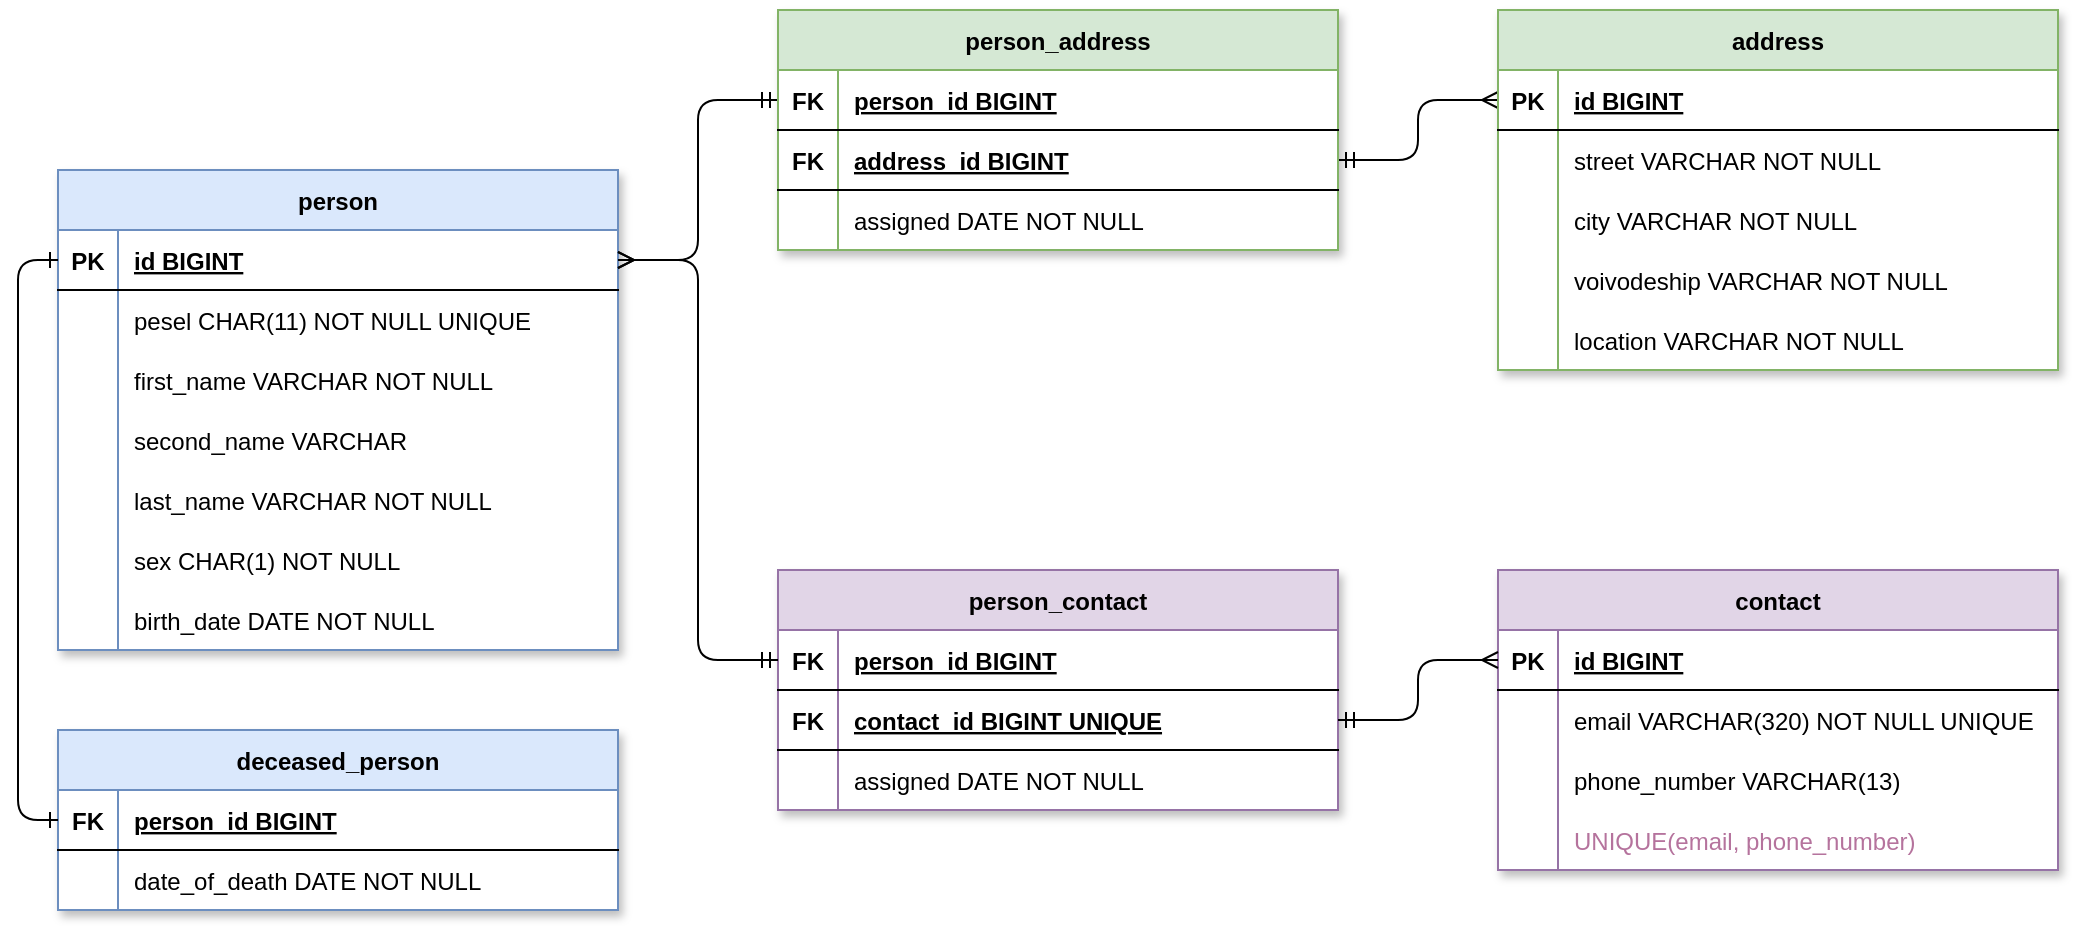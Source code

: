 <mxfile version="13.7.9" type="device"><diagram id="R2lEEEUBdFMjLlhIrx00" name="Page-1"><mxGraphModel dx="1086" dy="806" grid="1" gridSize="10" guides="1" tooltips="1" connect="1" arrows="1" fold="1" page="1" pageScale="1" pageWidth="850" pageHeight="1100" math="0" shadow="0" extFonts="Permanent Marker^https://fonts.googleapis.com/css?family=Permanent+Marker"><root><mxCell id="0"/><mxCell id="1" parent="0"/><mxCell id="APDwuCRq3ze5q7oSZonv-8" value="person" style="shape=table;startSize=30;container=1;collapsible=1;childLayout=tableLayout;fixedRows=1;rowLines=0;fontStyle=1;align=center;resizeLast=1;fillColor=#dae8fc;strokeColor=#6c8ebf;swimlaneFillColor=#ffffff;shadow=1;" parent="1" vertex="1"><mxGeometry x="120" y="120" width="280" height="240" as="geometry"/></mxCell><mxCell id="APDwuCRq3ze5q7oSZonv-9" value="" style="shape=partialRectangle;collapsible=0;dropTarget=0;pointerEvents=0;fillColor=none;points=[[0,0.5],[1,0.5]];portConstraint=eastwest;top=0;left=0;right=0;bottom=1;" parent="APDwuCRq3ze5q7oSZonv-8" vertex="1"><mxGeometry y="30" width="280" height="30" as="geometry"/></mxCell><mxCell id="APDwuCRq3ze5q7oSZonv-10" value="PK" style="shape=partialRectangle;overflow=hidden;connectable=0;fillColor=none;top=0;left=0;bottom=0;right=0;fontStyle=1;" parent="APDwuCRq3ze5q7oSZonv-9" vertex="1"><mxGeometry width="30" height="30" as="geometry"/></mxCell><mxCell id="APDwuCRq3ze5q7oSZonv-11" value="id BIGINT" style="shape=partialRectangle;overflow=hidden;connectable=0;fillColor=none;top=0;left=0;bottom=0;right=0;align=left;spacingLeft=6;fontStyle=5;" parent="APDwuCRq3ze5q7oSZonv-9" vertex="1"><mxGeometry x="30" width="250" height="30" as="geometry"/></mxCell><mxCell id="APDwuCRq3ze5q7oSZonv-19" value="" style="shape=partialRectangle;collapsible=0;dropTarget=0;pointerEvents=0;fillColor=none;points=[[0,0.5],[1,0.5]];portConstraint=eastwest;top=0;left=0;right=0;bottom=0;" parent="APDwuCRq3ze5q7oSZonv-8" vertex="1"><mxGeometry y="60" width="280" height="30" as="geometry"/></mxCell><mxCell id="APDwuCRq3ze5q7oSZonv-20" value="" style="shape=partialRectangle;overflow=hidden;connectable=0;fillColor=none;top=0;left=0;bottom=0;right=0;" parent="APDwuCRq3ze5q7oSZonv-19" vertex="1"><mxGeometry width="30" height="30" as="geometry"/></mxCell><mxCell id="APDwuCRq3ze5q7oSZonv-21" value="pesel CHAR(11) NOT NULL UNIQUE" style="shape=partialRectangle;overflow=hidden;connectable=0;fillColor=none;top=0;left=0;bottom=0;right=0;align=left;spacingLeft=6;" parent="APDwuCRq3ze5q7oSZonv-19" vertex="1"><mxGeometry x="30" width="250" height="30" as="geometry"/></mxCell><mxCell id="APDwuCRq3ze5q7oSZonv-22" value="" style="shape=partialRectangle;collapsible=0;dropTarget=0;pointerEvents=0;fillColor=none;points=[[0,0.5],[1,0.5]];portConstraint=eastwest;top=0;left=0;right=0;bottom=0;" parent="APDwuCRq3ze5q7oSZonv-8" vertex="1"><mxGeometry y="90" width="280" height="30" as="geometry"/></mxCell><mxCell id="APDwuCRq3ze5q7oSZonv-23" value="" style="shape=partialRectangle;overflow=hidden;connectable=0;fillColor=none;top=0;left=0;bottom=0;right=0;" parent="APDwuCRq3ze5q7oSZonv-22" vertex="1"><mxGeometry width="30" height="30" as="geometry"/></mxCell><mxCell id="APDwuCRq3ze5q7oSZonv-24" value="first_name VARCHAR NOT NULL" style="shape=partialRectangle;overflow=hidden;connectable=0;fillColor=none;top=0;left=0;bottom=0;right=0;align=left;spacingLeft=6;" parent="APDwuCRq3ze5q7oSZonv-22" vertex="1"><mxGeometry x="30" width="250" height="30" as="geometry"/></mxCell><mxCell id="APDwuCRq3ze5q7oSZonv-25" value="" style="shape=partialRectangle;collapsible=0;dropTarget=0;pointerEvents=0;fillColor=none;points=[[0,0.5],[1,0.5]];portConstraint=eastwest;top=0;left=0;right=0;bottom=0;" parent="APDwuCRq3ze5q7oSZonv-8" vertex="1"><mxGeometry y="120" width="280" height="30" as="geometry"/></mxCell><mxCell id="APDwuCRq3ze5q7oSZonv-26" value="" style="shape=partialRectangle;overflow=hidden;connectable=0;fillColor=none;top=0;left=0;bottom=0;right=0;" parent="APDwuCRq3ze5q7oSZonv-25" vertex="1"><mxGeometry width="30" height="30" as="geometry"/></mxCell><mxCell id="APDwuCRq3ze5q7oSZonv-27" value="second_name VARCHAR" style="shape=partialRectangle;overflow=hidden;connectable=0;fillColor=none;top=0;left=0;bottom=0;right=0;align=left;spacingLeft=6;" parent="APDwuCRq3ze5q7oSZonv-25" vertex="1"><mxGeometry x="30" width="250" height="30" as="geometry"/></mxCell><mxCell id="APDwuCRq3ze5q7oSZonv-28" value="" style="shape=partialRectangle;collapsible=0;dropTarget=0;pointerEvents=0;fillColor=none;points=[[0,0.5],[1,0.5]];portConstraint=eastwest;top=0;left=0;right=0;bottom=0;" parent="APDwuCRq3ze5q7oSZonv-8" vertex="1"><mxGeometry y="150" width="280" height="30" as="geometry"/></mxCell><mxCell id="APDwuCRq3ze5q7oSZonv-29" value="" style="shape=partialRectangle;overflow=hidden;connectable=0;fillColor=none;top=0;left=0;bottom=0;right=0;" parent="APDwuCRq3ze5q7oSZonv-28" vertex="1"><mxGeometry width="30" height="30" as="geometry"/></mxCell><mxCell id="APDwuCRq3ze5q7oSZonv-30" value="last_name VARCHAR NOT NULL" style="shape=partialRectangle;overflow=hidden;connectable=0;fillColor=none;top=0;left=0;bottom=0;right=0;align=left;spacingLeft=6;" parent="APDwuCRq3ze5q7oSZonv-28" vertex="1"><mxGeometry x="30" width="250" height="30" as="geometry"/></mxCell><mxCell id="L9b7oW_Ez6vHnFngX86j-4" value="" style="shape=partialRectangle;collapsible=0;dropTarget=0;pointerEvents=0;fillColor=none;points=[[0,0.5],[1,0.5]];portConstraint=eastwest;top=0;left=0;right=0;bottom=0;" vertex="1" parent="APDwuCRq3ze5q7oSZonv-8"><mxGeometry y="180" width="280" height="30" as="geometry"/></mxCell><mxCell id="L9b7oW_Ez6vHnFngX86j-5" value="" style="shape=partialRectangle;overflow=hidden;connectable=0;fillColor=none;top=0;left=0;bottom=0;right=0;" vertex="1" parent="L9b7oW_Ez6vHnFngX86j-4"><mxGeometry width="30" height="30" as="geometry"/></mxCell><mxCell id="L9b7oW_Ez6vHnFngX86j-6" value="sex CHAR(1) NOT NULL" style="shape=partialRectangle;overflow=hidden;connectable=0;fillColor=none;top=0;left=0;bottom=0;right=0;align=left;spacingLeft=6;" vertex="1" parent="L9b7oW_Ez6vHnFngX86j-4"><mxGeometry x="30" width="250" height="30" as="geometry"/></mxCell><mxCell id="APDwuCRq3ze5q7oSZonv-31" value="" style="shape=partialRectangle;collapsible=0;dropTarget=0;pointerEvents=0;fillColor=none;points=[[0,0.5],[1,0.5]];portConstraint=eastwest;top=0;left=0;right=0;bottom=0;" parent="APDwuCRq3ze5q7oSZonv-8" vertex="1"><mxGeometry y="210" width="280" height="30" as="geometry"/></mxCell><mxCell id="APDwuCRq3ze5q7oSZonv-32" value="" style="shape=partialRectangle;overflow=hidden;connectable=0;fillColor=none;top=0;left=0;bottom=0;right=0;" parent="APDwuCRq3ze5q7oSZonv-31" vertex="1"><mxGeometry width="30" height="30" as="geometry"/></mxCell><mxCell id="APDwuCRq3ze5q7oSZonv-33" value="birth_date DATE NOT NULL" style="shape=partialRectangle;overflow=hidden;connectable=0;fillColor=none;top=0;left=0;bottom=0;right=0;align=left;spacingLeft=6;" parent="APDwuCRq3ze5q7oSZonv-31" vertex="1"><mxGeometry x="30" width="250" height="30" as="geometry"/></mxCell><mxCell id="VKcSCqXTUpQv2rHO0qdK-4" value="person_contact" style="shape=table;startSize=30;container=1;collapsible=1;childLayout=tableLayout;fixedRows=1;rowLines=0;fontStyle=1;align=center;resizeLast=1;fillColor=#e1d5e7;strokeColor=#9673a6;swimlaneFillColor=#ffffff;shadow=1;" parent="1" vertex="1"><mxGeometry x="480" y="320" width="280" height="120" as="geometry"/></mxCell><mxCell id="VKcSCqXTUpQv2rHO0qdK-5" value="" style="shape=partialRectangle;collapsible=0;dropTarget=0;pointerEvents=0;fillColor=none;points=[[0,0.5],[1,0.5]];portConstraint=eastwest;top=0;left=0;right=0;bottom=1;" parent="VKcSCqXTUpQv2rHO0qdK-4" vertex="1"><mxGeometry y="30" width="280" height="30" as="geometry"/></mxCell><mxCell id="VKcSCqXTUpQv2rHO0qdK-6" value="FK" style="shape=partialRectangle;overflow=hidden;connectable=0;fillColor=none;top=0;left=0;bottom=0;right=0;fontStyle=1;" parent="VKcSCqXTUpQv2rHO0qdK-5" vertex="1"><mxGeometry width="30" height="30" as="geometry"/></mxCell><mxCell id="VKcSCqXTUpQv2rHO0qdK-7" value="person_id BIGINT" style="shape=partialRectangle;overflow=hidden;connectable=0;fillColor=none;top=0;left=0;bottom=0;right=0;align=left;spacingLeft=6;fontStyle=5;" parent="VKcSCqXTUpQv2rHO0qdK-5" vertex="1"><mxGeometry x="30" width="250" height="30" as="geometry"/></mxCell><mxCell id="VKcSCqXTUpQv2rHO0qdK-14" value="" style="shape=partialRectangle;collapsible=0;dropTarget=0;pointerEvents=0;fillColor=none;points=[[0,0.5],[1,0.5]];portConstraint=eastwest;top=0;left=0;right=0;bottom=1;" parent="VKcSCqXTUpQv2rHO0qdK-4" vertex="1"><mxGeometry y="60" width="280" height="30" as="geometry"/></mxCell><mxCell id="VKcSCqXTUpQv2rHO0qdK-15" value="FK" style="shape=partialRectangle;overflow=hidden;connectable=0;fillColor=none;top=0;left=0;bottom=0;right=0;fontStyle=1;" parent="VKcSCqXTUpQv2rHO0qdK-14" vertex="1"><mxGeometry width="30" height="30" as="geometry"/></mxCell><mxCell id="VKcSCqXTUpQv2rHO0qdK-16" value="contact_id BIGINT UNIQUE" style="shape=partialRectangle;overflow=hidden;connectable=0;fillColor=none;top=0;left=0;bottom=0;right=0;align=left;spacingLeft=6;fontStyle=5;" parent="VKcSCqXTUpQv2rHO0qdK-14" vertex="1"><mxGeometry x="30" width="250" height="30" as="geometry"/></mxCell><mxCell id="VKcSCqXTUpQv2rHO0qdK-29" value="" style="shape=partialRectangle;collapsible=0;dropTarget=0;pointerEvents=0;fillColor=none;points=[[0,0.5],[1,0.5]];portConstraint=eastwest;top=0;left=0;right=0;bottom=1;strokeColor=none;" parent="VKcSCqXTUpQv2rHO0qdK-4" vertex="1"><mxGeometry y="90" width="280" height="30" as="geometry"/></mxCell><mxCell id="VKcSCqXTUpQv2rHO0qdK-30" value="" style="shape=partialRectangle;overflow=hidden;connectable=0;fillColor=none;top=0;left=0;bottom=0;right=0;fontStyle=1;" parent="VKcSCqXTUpQv2rHO0qdK-29" vertex="1"><mxGeometry width="30" height="30" as="geometry"/></mxCell><mxCell id="VKcSCqXTUpQv2rHO0qdK-31" value="assigned DATE NOT NULL" style="shape=partialRectangle;overflow=hidden;connectable=0;fillColor=none;top=0;left=0;bottom=0;right=0;align=left;spacingLeft=6;fontStyle=0;" parent="VKcSCqXTUpQv2rHO0qdK-29" vertex="1"><mxGeometry x="30" width="250" height="30" as="geometry"/></mxCell><mxCell id="APDwuCRq3ze5q7oSZonv-1" value="contact" style="shape=table;startSize=30;container=1;collapsible=1;childLayout=tableLayout;fixedRows=1;rowLines=0;fontStyle=1;align=center;resizeLast=1;fillColor=#e1d5e7;strokeColor=#9673a6;swimlaneFillColor=#ffffff;shadow=1;" parent="1" vertex="1"><mxGeometry x="840" y="320" width="280" height="150" as="geometry"/></mxCell><mxCell id="APDwuCRq3ze5q7oSZonv-2" value="" style="shape=partialRectangle;collapsible=0;dropTarget=0;pointerEvents=0;fillColor=none;points=[[0,0.5],[1,0.5]];portConstraint=eastwest;top=0;left=0;right=0;bottom=1;" parent="APDwuCRq3ze5q7oSZonv-1" vertex="1"><mxGeometry y="30" width="280" height="30" as="geometry"/></mxCell><mxCell id="APDwuCRq3ze5q7oSZonv-3" value="PK" style="shape=partialRectangle;overflow=hidden;connectable=0;fillColor=none;top=0;left=0;bottom=0;right=0;fontStyle=1;" parent="APDwuCRq3ze5q7oSZonv-2" vertex="1"><mxGeometry width="30" height="30" as="geometry"/></mxCell><mxCell id="APDwuCRq3ze5q7oSZonv-4" value="id BIGINT" style="shape=partialRectangle;overflow=hidden;connectable=0;fillColor=none;top=0;left=0;bottom=0;right=0;align=left;spacingLeft=6;fontStyle=5;" parent="APDwuCRq3ze5q7oSZonv-2" vertex="1"><mxGeometry x="30" width="250" height="30" as="geometry"/></mxCell><mxCell id="APDwuCRq3ze5q7oSZonv-5" value="" style="shape=partialRectangle;collapsible=0;dropTarget=0;pointerEvents=0;fillColor=none;points=[[0,0.5],[1,0.5]];portConstraint=eastwest;top=0;left=0;right=0;bottom=0;" parent="APDwuCRq3ze5q7oSZonv-1" vertex="1"><mxGeometry y="60" width="280" height="30" as="geometry"/></mxCell><mxCell id="APDwuCRq3ze5q7oSZonv-6" value="" style="shape=partialRectangle;overflow=hidden;connectable=0;fillColor=none;top=0;left=0;bottom=0;right=0;" parent="APDwuCRq3ze5q7oSZonv-5" vertex="1"><mxGeometry width="30" height="30" as="geometry"/></mxCell><mxCell id="APDwuCRq3ze5q7oSZonv-7" value="email VARCHAR(320) NOT NULL UNIQUE" style="shape=partialRectangle;overflow=hidden;connectable=0;fillColor=none;top=0;left=0;bottom=0;right=0;align=left;spacingLeft=6;" parent="APDwuCRq3ze5q7oSZonv-5" vertex="1"><mxGeometry x="30" width="250" height="30" as="geometry"/></mxCell><mxCell id="APDwuCRq3ze5q7oSZonv-46" value="" style="shape=partialRectangle;collapsible=0;dropTarget=0;pointerEvents=0;fillColor=none;points=[[0,0.5],[1,0.5]];portConstraint=eastwest;top=0;left=0;right=0;bottom=0;" parent="APDwuCRq3ze5q7oSZonv-1" vertex="1"><mxGeometry y="90" width="280" height="30" as="geometry"/></mxCell><mxCell id="APDwuCRq3ze5q7oSZonv-47" value="" style="shape=partialRectangle;overflow=hidden;connectable=0;fillColor=none;top=0;left=0;bottom=0;right=0;" parent="APDwuCRq3ze5q7oSZonv-46" vertex="1"><mxGeometry width="30" height="30" as="geometry"/></mxCell><mxCell id="APDwuCRq3ze5q7oSZonv-48" value="phone_number VARCHAR(13)" style="shape=partialRectangle;overflow=hidden;connectable=0;fillColor=none;top=0;left=0;bottom=0;right=0;align=left;spacingLeft=6;" parent="APDwuCRq3ze5q7oSZonv-46" vertex="1"><mxGeometry x="30" width="250" height="30" as="geometry"/></mxCell><mxCell id="VKcSCqXTUpQv2rHO0qdK-32" value="" style="shape=partialRectangle;collapsible=0;dropTarget=0;pointerEvents=0;fillColor=none;points=[[0,0.5],[1,0.5]];portConstraint=eastwest;top=0;left=0;right=0;bottom=0;labelBorderColor=#000000;" parent="APDwuCRq3ze5q7oSZonv-1" vertex="1"><mxGeometry y="120" width="280" height="30" as="geometry"/></mxCell><mxCell id="VKcSCqXTUpQv2rHO0qdK-33" value="" style="shape=partialRectangle;overflow=hidden;connectable=0;fillColor=none;top=0;left=0;bottom=0;right=0;" parent="VKcSCqXTUpQv2rHO0qdK-32" vertex="1"><mxGeometry width="30" height="30" as="geometry"/></mxCell><mxCell id="VKcSCqXTUpQv2rHO0qdK-34" value="UNIQUE(email, phone_number)" style="shape=partialRectangle;overflow=hidden;connectable=0;fillColor=none;top=0;left=0;bottom=0;right=0;align=left;spacingLeft=6;labelBorderColor=none;spacingTop=0;labelBackgroundColor=none;fontColor=#B5739D;" parent="VKcSCqXTUpQv2rHO0qdK-32" vertex="1"><mxGeometry x="30" width="250" height="30" as="geometry"/></mxCell><mxCell id="VKcSCqXTUpQv2rHO0qdK-38" style="edgeStyle=orthogonalEdgeStyle;rounded=1;orthogonalLoop=1;jettySize=auto;html=1;exitX=0;exitY=0.5;exitDx=0;exitDy=0;entryX=1;entryY=0.5;entryDx=0;entryDy=0;startArrow=ERmandOne;startFill=0;endArrow=ERmany;endFill=0;fontColor=#B5739D;" parent="1" source="VKcSCqXTUpQv2rHO0qdK-18" target="APDwuCRq3ze5q7oSZonv-9" edge="1"><mxGeometry relative="1" as="geometry"/></mxCell><mxCell id="VKcSCqXTUpQv2rHO0qdK-39" style="edgeStyle=orthogonalEdgeStyle;rounded=1;orthogonalLoop=1;jettySize=auto;html=1;exitX=0;exitY=0.5;exitDx=0;exitDy=0;entryX=1;entryY=0.5;entryDx=0;entryDy=0;startArrow=ERmandOne;startFill=0;endArrow=ERmany;endFill=0;fontColor=#B5739D;" parent="1" source="VKcSCqXTUpQv2rHO0qdK-5" target="APDwuCRq3ze5q7oSZonv-9" edge="1"><mxGeometry relative="1" as="geometry"/></mxCell><mxCell id="VKcSCqXTUpQv2rHO0qdK-40" style="edgeStyle=orthogonalEdgeStyle;rounded=1;orthogonalLoop=1;jettySize=auto;html=1;exitX=1;exitY=0.5;exitDx=0;exitDy=0;entryX=0;entryY=0.5;entryDx=0;entryDy=0;startArrow=ERmandOne;startFill=0;endArrow=ERmany;endFill=0;fontColor=#B5739D;" parent="1" source="VKcSCqXTUpQv2rHO0qdK-14" target="APDwuCRq3ze5q7oSZonv-2" edge="1"><mxGeometry relative="1" as="geometry"/></mxCell><mxCell id="VKcSCqXTUpQv2rHO0qdK-41" style="edgeStyle=orthogonalEdgeStyle;rounded=1;orthogonalLoop=1;jettySize=auto;html=1;exitX=1;exitY=0.5;exitDx=0;exitDy=0;entryX=0;entryY=0.5;entryDx=0;entryDy=0;startArrow=ERmandOne;startFill=0;endArrow=ERmany;endFill=0;fontColor=#B5739D;" parent="1" source="VKcSCqXTUpQv2rHO0qdK-21" target="C-vyLk0tnHw3VtMMgP7b-24" edge="1"><mxGeometry relative="1" as="geometry"/></mxCell><mxCell id="VKcSCqXTUpQv2rHO0qdK-45" value="deceased_person" style="shape=table;startSize=30;container=1;collapsible=1;childLayout=tableLayout;fixedRows=1;rowLines=0;fontStyle=1;align=center;resizeLast=1;fillColor=#dae8fc;strokeColor=#6c8ebf;swimlaneFillColor=#ffffff;shadow=1;" parent="1" vertex="1"><mxGeometry x="120" y="400" width="280" height="90" as="geometry"/></mxCell><mxCell id="VKcSCqXTUpQv2rHO0qdK-46" value="" style="shape=partialRectangle;collapsible=0;dropTarget=0;pointerEvents=0;fillColor=none;points=[[0,0.5],[1,0.5]];portConstraint=eastwest;top=0;left=0;right=0;bottom=1;" parent="VKcSCqXTUpQv2rHO0qdK-45" vertex="1"><mxGeometry y="30" width="280" height="30" as="geometry"/></mxCell><mxCell id="VKcSCqXTUpQv2rHO0qdK-47" value="FK" style="shape=partialRectangle;overflow=hidden;connectable=0;fillColor=none;top=0;left=0;bottom=0;right=0;fontStyle=1;" parent="VKcSCqXTUpQv2rHO0qdK-46" vertex="1"><mxGeometry width="30" height="30" as="geometry"/></mxCell><mxCell id="VKcSCqXTUpQv2rHO0qdK-48" value="person_id BIGINT" style="shape=partialRectangle;overflow=hidden;connectable=0;fillColor=none;top=0;left=0;bottom=0;right=0;align=left;spacingLeft=6;fontStyle=5;" parent="VKcSCqXTUpQv2rHO0qdK-46" vertex="1"><mxGeometry x="30" width="250" height="30" as="geometry"/></mxCell><mxCell id="VKcSCqXTUpQv2rHO0qdK-64" value="" style="shape=partialRectangle;collapsible=0;dropTarget=0;pointerEvents=0;fillColor=none;points=[[0,0.5],[1,0.5]];portConstraint=eastwest;top=0;left=0;right=0;bottom=0;" parent="VKcSCqXTUpQv2rHO0qdK-45" vertex="1"><mxGeometry y="60" width="280" height="30" as="geometry"/></mxCell><mxCell id="VKcSCqXTUpQv2rHO0qdK-65" value="" style="shape=partialRectangle;overflow=hidden;connectable=0;fillColor=none;top=0;left=0;bottom=0;right=0;" parent="VKcSCqXTUpQv2rHO0qdK-64" vertex="1"><mxGeometry width="30" height="30" as="geometry"/></mxCell><mxCell id="VKcSCqXTUpQv2rHO0qdK-66" value="date_of_death DATE NOT NULL" style="shape=partialRectangle;overflow=hidden;connectable=0;fillColor=none;top=0;left=0;bottom=0;right=0;align=left;spacingLeft=6;" parent="VKcSCqXTUpQv2rHO0qdK-64" vertex="1"><mxGeometry x="30" width="250" height="30" as="geometry"/></mxCell><mxCell id="VKcSCqXTUpQv2rHO0qdK-67" style="edgeStyle=orthogonalEdgeStyle;rounded=1;orthogonalLoop=1;jettySize=auto;html=1;exitX=0;exitY=0.5;exitDx=0;exitDy=0;entryX=0;entryY=0.5;entryDx=0;entryDy=0;startArrow=ERone;startFill=0;endArrow=ERone;endFill=0;fontColor=#B5739D;" parent="1" source="APDwuCRq3ze5q7oSZonv-9" target="VKcSCqXTUpQv2rHO0qdK-46" edge="1"><mxGeometry relative="1" as="geometry"/></mxCell><mxCell id="VKcSCqXTUpQv2rHO0qdK-17" value="person_address" style="shape=table;startSize=30;container=1;collapsible=1;childLayout=tableLayout;fixedRows=1;rowLines=0;fontStyle=1;align=center;resizeLast=1;fillColor=#d5e8d4;strokeColor=#82b366;swimlaneFillColor=#ffffff;shadow=1;" parent="1" vertex="1"><mxGeometry x="480" y="40" width="280" height="120" as="geometry"/></mxCell><mxCell id="VKcSCqXTUpQv2rHO0qdK-18" value="" style="shape=partialRectangle;collapsible=0;dropTarget=0;pointerEvents=0;fillColor=none;points=[[0,0.5],[1,0.5]];portConstraint=eastwest;top=0;left=0;right=0;bottom=1;" parent="VKcSCqXTUpQv2rHO0qdK-17" vertex="1"><mxGeometry y="30" width="280" height="30" as="geometry"/></mxCell><mxCell id="VKcSCqXTUpQv2rHO0qdK-19" value="FK" style="shape=partialRectangle;overflow=hidden;connectable=0;fillColor=none;top=0;left=0;bottom=0;right=0;fontStyle=1;" parent="VKcSCqXTUpQv2rHO0qdK-18" vertex="1"><mxGeometry width="30" height="30" as="geometry"/></mxCell><mxCell id="VKcSCqXTUpQv2rHO0qdK-20" value="person_id BIGINT" style="shape=partialRectangle;overflow=hidden;connectable=0;fillColor=none;top=0;left=0;bottom=0;right=0;align=left;spacingLeft=6;fontStyle=5;" parent="VKcSCqXTUpQv2rHO0qdK-18" vertex="1"><mxGeometry x="30" width="250" height="30" as="geometry"/></mxCell><mxCell id="VKcSCqXTUpQv2rHO0qdK-21" value="" style="shape=partialRectangle;collapsible=0;dropTarget=0;pointerEvents=0;fillColor=none;points=[[0,0.5],[1,0.5]];portConstraint=eastwest;top=0;left=0;right=0;bottom=1;" parent="VKcSCqXTUpQv2rHO0qdK-17" vertex="1"><mxGeometry y="60" width="280" height="30" as="geometry"/></mxCell><mxCell id="VKcSCqXTUpQv2rHO0qdK-22" value="FK" style="shape=partialRectangle;overflow=hidden;connectable=0;fillColor=none;top=0;left=0;bottom=0;right=0;fontStyle=1;" parent="VKcSCqXTUpQv2rHO0qdK-21" vertex="1"><mxGeometry width="30" height="30" as="geometry"/></mxCell><mxCell id="VKcSCqXTUpQv2rHO0qdK-23" value="address_id BIGINT" style="shape=partialRectangle;overflow=hidden;connectable=0;fillColor=none;top=0;left=0;bottom=0;right=0;align=left;spacingLeft=6;fontStyle=5;" parent="VKcSCqXTUpQv2rHO0qdK-21" vertex="1"><mxGeometry x="30" width="250" height="30" as="geometry"/></mxCell><mxCell id="VKcSCqXTUpQv2rHO0qdK-26" value="" style="shape=partialRectangle;collapsible=0;dropTarget=0;pointerEvents=0;fillColor=none;points=[[0,0.5],[1,0.5]];portConstraint=eastwest;top=0;left=0;right=0;bottom=1;strokeColor=none;" parent="VKcSCqXTUpQv2rHO0qdK-17" vertex="1"><mxGeometry y="90" width="280" height="30" as="geometry"/></mxCell><mxCell id="VKcSCqXTUpQv2rHO0qdK-27" value="" style="shape=partialRectangle;overflow=hidden;connectable=0;fillColor=none;top=0;left=0;bottom=0;right=0;fontStyle=1;" parent="VKcSCqXTUpQv2rHO0qdK-26" vertex="1"><mxGeometry width="30" height="30" as="geometry"/></mxCell><mxCell id="VKcSCqXTUpQv2rHO0qdK-28" value="assigned DATE NOT NULL" style="shape=partialRectangle;overflow=hidden;connectable=0;fillColor=none;top=0;left=0;bottom=0;right=0;align=left;spacingLeft=6;fontStyle=0;" parent="VKcSCqXTUpQv2rHO0qdK-26" vertex="1"><mxGeometry x="30" width="250" height="30" as="geometry"/></mxCell><mxCell id="C-vyLk0tnHw3VtMMgP7b-23" value="address" style="shape=table;startSize=30;container=1;collapsible=1;childLayout=tableLayout;fixedRows=1;rowLines=0;fontStyle=1;align=center;resizeLast=1;fillColor=#d5e8d4;strokeColor=#82b366;swimlaneFillColor=#ffffff;shadow=1;" parent="1" vertex="1"><mxGeometry x="840" y="40" width="280" height="180" as="geometry"/></mxCell><mxCell id="C-vyLk0tnHw3VtMMgP7b-24" value="" style="shape=partialRectangle;collapsible=0;dropTarget=0;pointerEvents=0;fillColor=none;points=[[0,0.5],[1,0.5]];portConstraint=eastwest;top=0;left=0;right=0;bottom=1;" parent="C-vyLk0tnHw3VtMMgP7b-23" vertex="1"><mxGeometry y="30" width="280" height="30" as="geometry"/></mxCell><mxCell id="C-vyLk0tnHw3VtMMgP7b-25" value="PK" style="shape=partialRectangle;overflow=hidden;connectable=0;fillColor=none;top=0;left=0;bottom=0;right=0;fontStyle=1;" parent="C-vyLk0tnHw3VtMMgP7b-24" vertex="1"><mxGeometry width="30" height="30" as="geometry"/></mxCell><mxCell id="C-vyLk0tnHw3VtMMgP7b-26" value="id BIGINT" style="shape=partialRectangle;overflow=hidden;connectable=0;fillColor=none;top=0;left=0;bottom=0;right=0;align=left;spacingLeft=6;fontStyle=5;" parent="C-vyLk0tnHw3VtMMgP7b-24" vertex="1"><mxGeometry x="30" width="250" height="30" as="geometry"/></mxCell><mxCell id="C-vyLk0tnHw3VtMMgP7b-27" value="" style="shape=partialRectangle;collapsible=0;dropTarget=0;pointerEvents=0;fillColor=none;points=[[0,0.5],[1,0.5]];portConstraint=eastwest;top=0;left=0;right=0;bottom=0;" parent="C-vyLk0tnHw3VtMMgP7b-23" vertex="1"><mxGeometry y="60" width="280" height="30" as="geometry"/></mxCell><mxCell id="C-vyLk0tnHw3VtMMgP7b-28" value="" style="shape=partialRectangle;overflow=hidden;connectable=0;fillColor=none;top=0;left=0;bottom=0;right=0;" parent="C-vyLk0tnHw3VtMMgP7b-27" vertex="1"><mxGeometry width="30" height="30" as="geometry"/></mxCell><mxCell id="C-vyLk0tnHw3VtMMgP7b-29" value="street VARCHAR NOT NULL" style="shape=partialRectangle;overflow=hidden;connectable=0;fillColor=none;top=0;left=0;bottom=0;right=0;align=left;spacingLeft=6;" parent="C-vyLk0tnHw3VtMMgP7b-27" vertex="1"><mxGeometry x="30" width="250" height="30" as="geometry"/></mxCell><mxCell id="APDwuCRq3ze5q7oSZonv-34" value="" style="shape=partialRectangle;collapsible=0;dropTarget=0;pointerEvents=0;fillColor=none;points=[[0,0.5],[1,0.5]];portConstraint=eastwest;top=0;left=0;right=0;bottom=0;" parent="C-vyLk0tnHw3VtMMgP7b-23" vertex="1"><mxGeometry y="90" width="280" height="30" as="geometry"/></mxCell><mxCell id="APDwuCRq3ze5q7oSZonv-35" value="" style="shape=partialRectangle;overflow=hidden;connectable=0;fillColor=none;top=0;left=0;bottom=0;right=0;" parent="APDwuCRq3ze5q7oSZonv-34" vertex="1"><mxGeometry width="30" height="30" as="geometry"/></mxCell><mxCell id="APDwuCRq3ze5q7oSZonv-36" value="city VARCHAR NOT NULL" style="shape=partialRectangle;overflow=hidden;connectable=0;fillColor=none;top=0;left=0;bottom=0;right=0;align=left;spacingLeft=6;" parent="APDwuCRq3ze5q7oSZonv-34" vertex="1"><mxGeometry x="30" width="250" height="30" as="geometry"/></mxCell><mxCell id="APDwuCRq3ze5q7oSZonv-40" value="" style="shape=partialRectangle;collapsible=0;dropTarget=0;pointerEvents=0;fillColor=none;points=[[0,0.5],[1,0.5]];portConstraint=eastwest;top=0;left=0;right=0;bottom=0;" parent="C-vyLk0tnHw3VtMMgP7b-23" vertex="1"><mxGeometry y="120" width="280" height="30" as="geometry"/></mxCell><mxCell id="APDwuCRq3ze5q7oSZonv-41" value="" style="shape=partialRectangle;overflow=hidden;connectable=0;fillColor=none;top=0;left=0;bottom=0;right=0;" parent="APDwuCRq3ze5q7oSZonv-40" vertex="1"><mxGeometry width="30" height="30" as="geometry"/></mxCell><mxCell id="APDwuCRq3ze5q7oSZonv-42" value="voivodeship VARCHAR NOT NULL" style="shape=partialRectangle;overflow=hidden;connectable=0;fillColor=none;top=0;left=0;bottom=0;right=0;align=left;spacingLeft=6;" parent="APDwuCRq3ze5q7oSZonv-40" vertex="1"><mxGeometry x="30" width="250" height="30" as="geometry"/></mxCell><mxCell id="APDwuCRq3ze5q7oSZonv-43" value="" style="shape=partialRectangle;collapsible=0;dropTarget=0;pointerEvents=0;fillColor=none;points=[[0,0.5],[1,0.5]];portConstraint=eastwest;top=0;left=0;right=0;bottom=0;" parent="C-vyLk0tnHw3VtMMgP7b-23" vertex="1"><mxGeometry y="150" width="280" height="30" as="geometry"/></mxCell><mxCell id="APDwuCRq3ze5q7oSZonv-44" value="" style="shape=partialRectangle;overflow=hidden;connectable=0;fillColor=none;top=0;left=0;bottom=0;right=0;" parent="APDwuCRq3ze5q7oSZonv-43" vertex="1"><mxGeometry width="30" height="30" as="geometry"/></mxCell><mxCell id="APDwuCRq3ze5q7oSZonv-45" value="location VARCHAR NOT NULL" style="shape=partialRectangle;overflow=hidden;connectable=0;fillColor=none;top=0;left=0;bottom=0;right=0;align=left;spacingLeft=6;" parent="APDwuCRq3ze5q7oSZonv-43" vertex="1"><mxGeometry x="30" width="250" height="30" as="geometry"/></mxCell></root></mxGraphModel></diagram></mxfile>